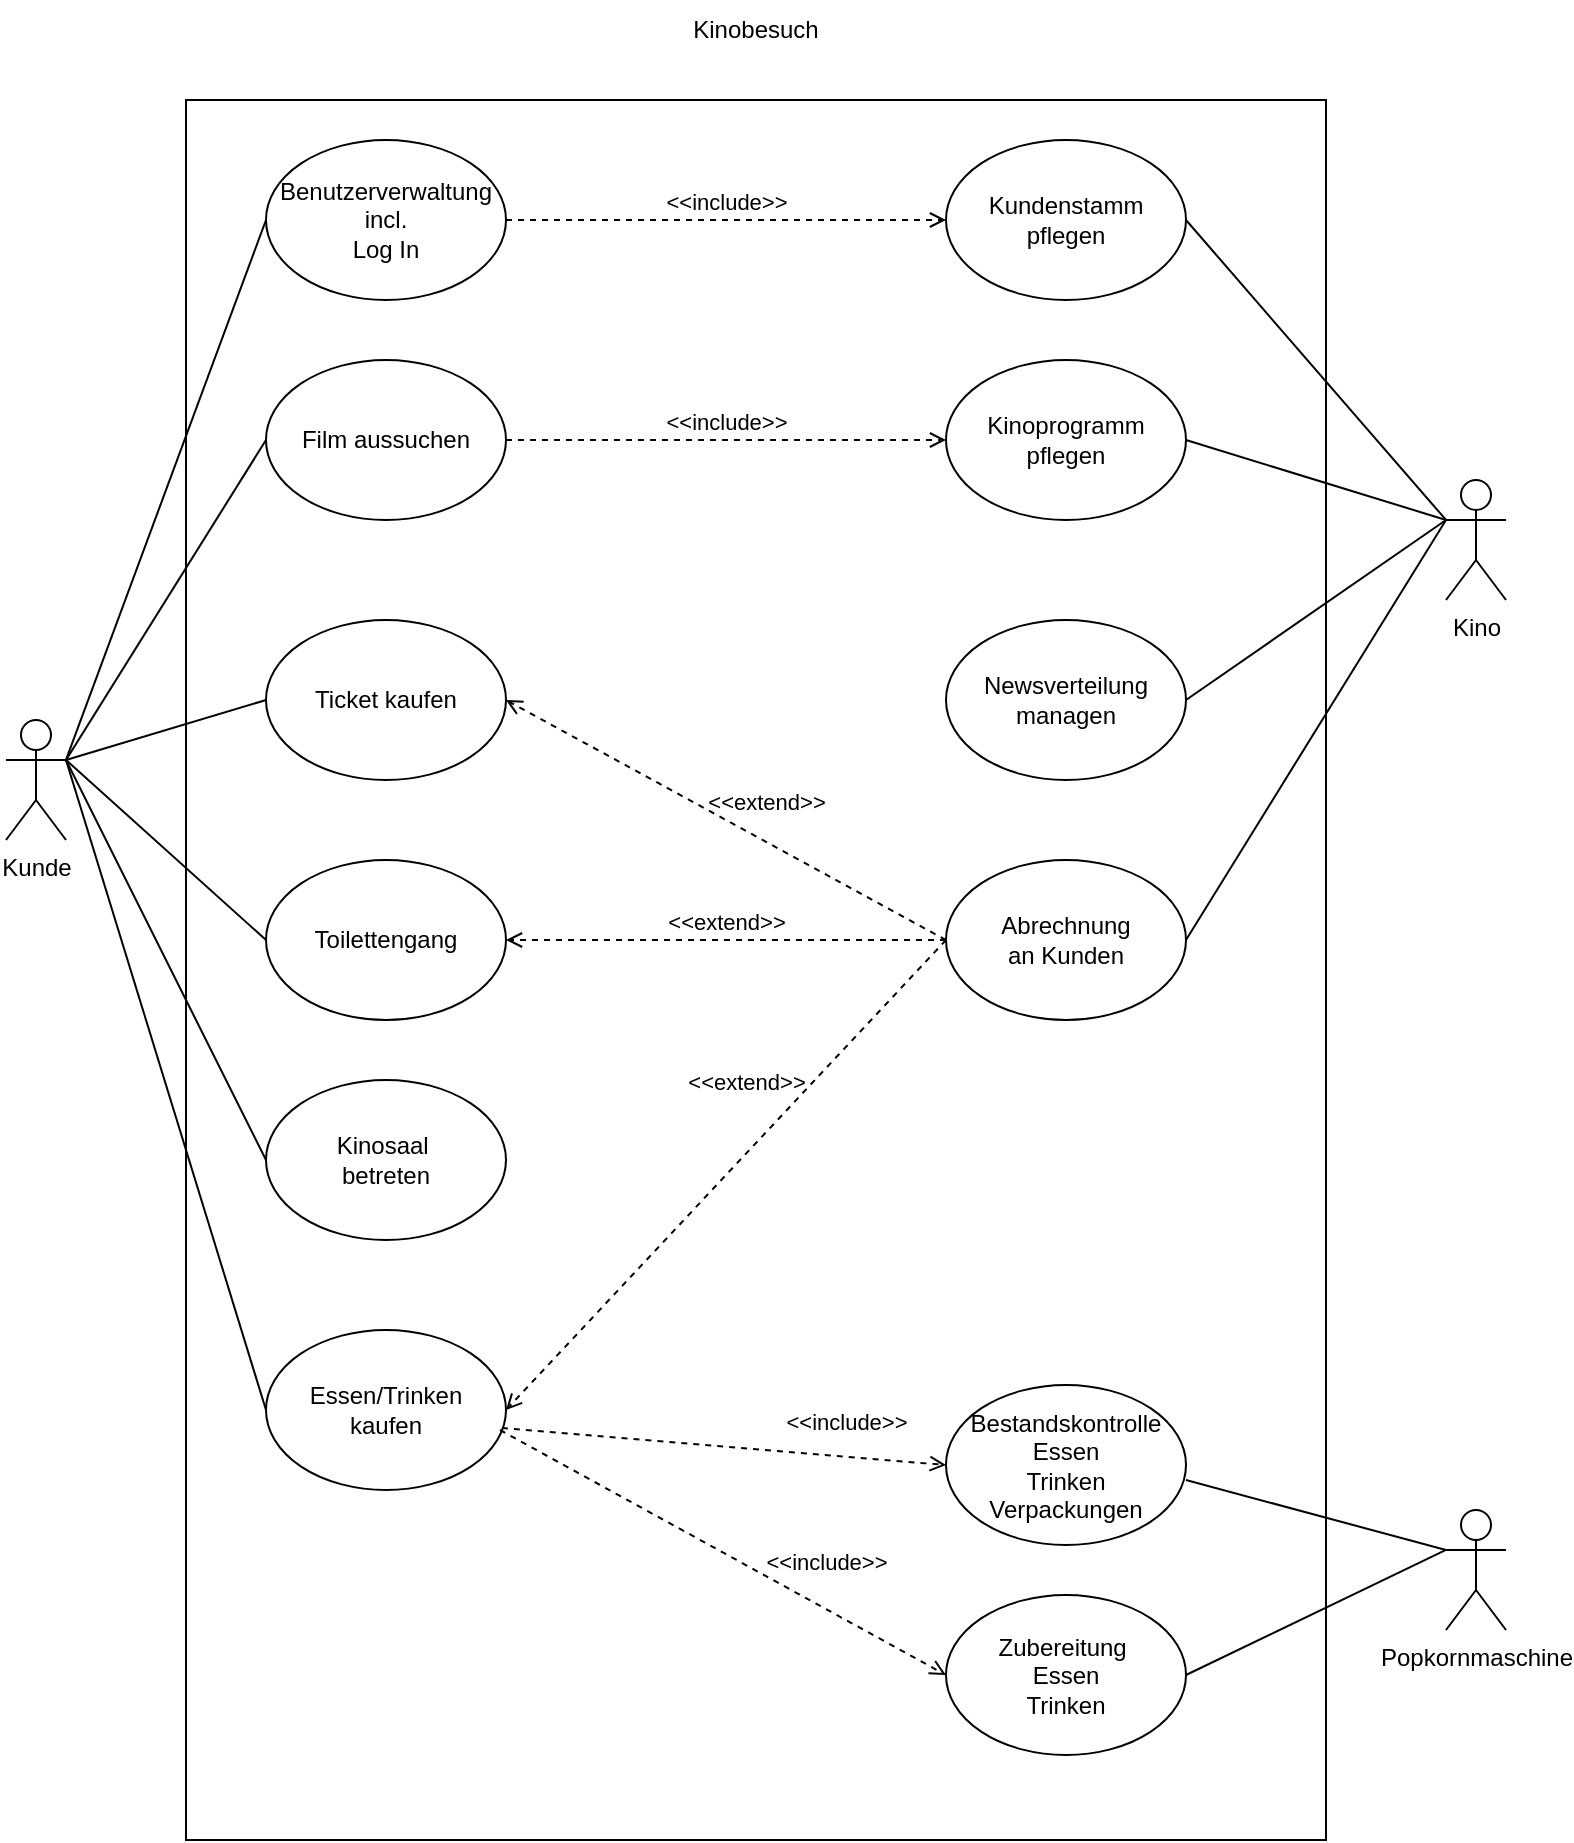 <mxfile version="24.0.7" type="device">
  <diagram name="Seite-1" id="pG1i7imrexu9rzgJs3JK">
    <mxGraphModel dx="1434" dy="746" grid="1" gridSize="10" guides="1" tooltips="1" connect="1" arrows="1" fold="1" page="1" pageScale="1" pageWidth="827" pageHeight="1169" math="0" shadow="0">
      <root>
        <mxCell id="0" />
        <mxCell id="1" parent="0" />
        <mxCell id="DaeVsZV7c522DMW-jx14-17" value="" style="rounded=0;whiteSpace=wrap;html=1;" vertex="1" parent="1">
          <mxGeometry x="120" y="60" width="570" height="870" as="geometry" />
        </mxCell>
        <mxCell id="DaeVsZV7c522DMW-jx14-1" value="Kunde" style="shape=umlActor;verticalLabelPosition=bottom;verticalAlign=top;html=1;outlineConnect=0;" vertex="1" parent="1">
          <mxGeometry x="30" y="370" width="30" height="60" as="geometry" />
        </mxCell>
        <mxCell id="DaeVsZV7c522DMW-jx14-2" value="Kino" style="shape=umlActor;verticalLabelPosition=bottom;verticalAlign=top;html=1;outlineConnect=0;" vertex="1" parent="1">
          <mxGeometry x="750" y="250" width="30" height="60" as="geometry" />
        </mxCell>
        <mxCell id="DaeVsZV7c522DMW-jx14-3" value="Popkornmaschine" style="shape=umlActor;verticalLabelPosition=bottom;verticalAlign=top;html=1;outlineConnect=0;" vertex="1" parent="1">
          <mxGeometry x="750" y="765" width="30" height="60" as="geometry" />
        </mxCell>
        <mxCell id="DaeVsZV7c522DMW-jx14-6" value="Ticket kaufen" style="ellipse;whiteSpace=wrap;html=1;" vertex="1" parent="1">
          <mxGeometry x="160" y="320" width="120" height="80" as="geometry" />
        </mxCell>
        <mxCell id="DaeVsZV7c522DMW-jx14-7" value="Film aussuchen" style="ellipse;whiteSpace=wrap;html=1;" vertex="1" parent="1">
          <mxGeometry x="160" y="190" width="120" height="80" as="geometry" />
        </mxCell>
        <mxCell id="DaeVsZV7c522DMW-jx14-8" value="Toilettengang" style="ellipse;whiteSpace=wrap;html=1;" vertex="1" parent="1">
          <mxGeometry x="160" y="440" width="120" height="80" as="geometry" />
        </mxCell>
        <mxCell id="DaeVsZV7c522DMW-jx14-9" value="Kinosaal&amp;nbsp;&lt;br&gt;betreten" style="ellipse;whiteSpace=wrap;html=1;" vertex="1" parent="1">
          <mxGeometry x="160" y="550" width="120" height="80" as="geometry" />
        </mxCell>
        <mxCell id="DaeVsZV7c522DMW-jx14-10" value="Kinoprogramm&lt;br&gt;pflegen" style="ellipse;whiteSpace=wrap;html=1;" vertex="1" parent="1">
          <mxGeometry x="500" y="190" width="120" height="80" as="geometry" />
        </mxCell>
        <mxCell id="DaeVsZV7c522DMW-jx14-11" value="Kundenstamm pflegen" style="ellipse;whiteSpace=wrap;html=1;" vertex="1" parent="1">
          <mxGeometry x="500" y="80" width="120" height="80" as="geometry" />
        </mxCell>
        <mxCell id="DaeVsZV7c522DMW-jx14-12" value="Newsverteilung&lt;br&gt;managen" style="ellipse;whiteSpace=wrap;html=1;" vertex="1" parent="1">
          <mxGeometry x="500" y="320" width="120" height="80" as="geometry" />
        </mxCell>
        <mxCell id="DaeVsZV7c522DMW-jx14-13" value="Bestandskontrolle&lt;br&gt;Essen&lt;br&gt;Trinken&lt;br&gt;Verpackungen" style="ellipse;whiteSpace=wrap;html=1;" vertex="1" parent="1">
          <mxGeometry x="500" y="702.5" width="120" height="80" as="geometry" />
        </mxCell>
        <mxCell id="DaeVsZV7c522DMW-jx14-14" value="Zubereitung&amp;nbsp;&lt;br&gt;Essen&lt;br&gt;Trinken" style="ellipse;whiteSpace=wrap;html=1;" vertex="1" parent="1">
          <mxGeometry x="500" y="807.5" width="120" height="80" as="geometry" />
        </mxCell>
        <mxCell id="DaeVsZV7c522DMW-jx14-15" value="Essen/Trinken&lt;br&gt;kaufen" style="ellipse;whiteSpace=wrap;html=1;" vertex="1" parent="1">
          <mxGeometry x="160" y="675" width="120" height="80" as="geometry" />
        </mxCell>
        <mxCell id="DaeVsZV7c522DMW-jx14-16" value="Abrechnung&lt;br&gt;an Kunden" style="ellipse;whiteSpace=wrap;html=1;" vertex="1" parent="1">
          <mxGeometry x="500" y="440" width="120" height="80" as="geometry" />
        </mxCell>
        <mxCell id="DaeVsZV7c522DMW-jx14-18" value="Kinobesuch" style="text;html=1;align=center;verticalAlign=middle;whiteSpace=wrap;rounded=0;" vertex="1" parent="1">
          <mxGeometry x="375" y="10" width="60" height="30" as="geometry" />
        </mxCell>
        <mxCell id="DaeVsZV7c522DMW-jx14-19" value="Benutzerverwaltung&lt;br&gt;incl.&lt;br&gt;Log In" style="ellipse;whiteSpace=wrap;html=1;" vertex="1" parent="1">
          <mxGeometry x="160" y="80" width="120" height="80" as="geometry" />
        </mxCell>
        <mxCell id="DaeVsZV7c522DMW-jx14-20" value="&amp;lt;&amp;lt;include&amp;gt;&amp;gt;" style="html=1;verticalAlign=bottom;labelBackgroundColor=none;endArrow=open;endFill=0;dashed=1;rounded=0;exitX=0.983;exitY=0.613;exitDx=0;exitDy=0;exitPerimeter=0;entryX=0;entryY=0.5;entryDx=0;entryDy=0;" edge="1" parent="1" source="DaeVsZV7c522DMW-jx14-15" target="DaeVsZV7c522DMW-jx14-13">
          <mxGeometry x="0.543" y="8" width="160" relative="1" as="geometry">
            <mxPoint x="330" y="660" as="sourcePoint" />
            <mxPoint x="490" y="660" as="targetPoint" />
            <mxPoint as="offset" />
          </mxGeometry>
        </mxCell>
        <mxCell id="DaeVsZV7c522DMW-jx14-21" value="&amp;lt;&amp;lt;include&amp;gt;&amp;gt;" style="html=1;verticalAlign=bottom;labelBackgroundColor=none;endArrow=open;endFill=0;dashed=1;rounded=0;exitX=0.975;exitY=0.625;exitDx=0;exitDy=0;exitPerimeter=0;entryX=0;entryY=0.5;entryDx=0;entryDy=0;" edge="1" parent="1" source="DaeVsZV7c522DMW-jx14-15" target="DaeVsZV7c522DMW-jx14-14">
          <mxGeometry x="0.407" y="13" width="160" relative="1" as="geometry">
            <mxPoint x="330" y="660" as="sourcePoint" />
            <mxPoint x="490" y="660" as="targetPoint" />
            <mxPoint as="offset" />
          </mxGeometry>
        </mxCell>
        <mxCell id="DaeVsZV7c522DMW-jx14-22" value="&amp;lt;&amp;lt;include&amp;gt;&amp;gt;" style="html=1;verticalAlign=bottom;labelBackgroundColor=none;endArrow=open;endFill=0;dashed=1;rounded=0;exitX=1;exitY=0.5;exitDx=0;exitDy=0;entryX=0;entryY=0.5;entryDx=0;entryDy=0;" edge="1" parent="1" source="DaeVsZV7c522DMW-jx14-19" target="DaeVsZV7c522DMW-jx14-11">
          <mxGeometry width="160" relative="1" as="geometry">
            <mxPoint x="330" y="360" as="sourcePoint" />
            <mxPoint x="490" y="360" as="targetPoint" />
          </mxGeometry>
        </mxCell>
        <mxCell id="DaeVsZV7c522DMW-jx14-23" value="&amp;lt;&amp;lt;include&amp;gt;&amp;gt;" style="html=1;verticalAlign=bottom;labelBackgroundColor=none;endArrow=open;endFill=0;dashed=1;rounded=0;exitX=1;exitY=0.5;exitDx=0;exitDy=0;entryX=0;entryY=0.5;entryDx=0;entryDy=0;" edge="1" parent="1" source="DaeVsZV7c522DMW-jx14-7" target="DaeVsZV7c522DMW-jx14-10">
          <mxGeometry width="160" relative="1" as="geometry">
            <mxPoint x="330" y="360" as="sourcePoint" />
            <mxPoint x="490" y="360" as="targetPoint" />
          </mxGeometry>
        </mxCell>
        <mxCell id="DaeVsZV7c522DMW-jx14-24" value="&amp;lt;&amp;lt;extend&amp;gt;&amp;gt;" style="html=1;verticalAlign=bottom;labelBackgroundColor=none;endArrow=open;endFill=0;dashed=1;rounded=0;entryX=1;entryY=0.5;entryDx=0;entryDy=0;exitX=0;exitY=0.5;exitDx=0;exitDy=0;" edge="1" parent="1" source="DaeVsZV7c522DMW-jx14-16" target="DaeVsZV7c522DMW-jx14-6">
          <mxGeometry x="-0.14" y="-10" width="160" relative="1" as="geometry">
            <mxPoint x="330" y="560" as="sourcePoint" />
            <mxPoint x="490" y="560" as="targetPoint" />
            <mxPoint as="offset" />
          </mxGeometry>
        </mxCell>
        <mxCell id="DaeVsZV7c522DMW-jx14-25" value="&amp;lt;&amp;lt;extend&amp;gt;&amp;gt;" style="html=1;verticalAlign=bottom;labelBackgroundColor=none;endArrow=open;endFill=0;dashed=1;rounded=0;entryX=1;entryY=0.5;entryDx=0;entryDy=0;exitX=0;exitY=0.5;exitDx=0;exitDy=0;" edge="1" parent="1" source="DaeVsZV7c522DMW-jx14-16" target="DaeVsZV7c522DMW-jx14-8">
          <mxGeometry width="160" relative="1" as="geometry">
            <mxPoint x="330" y="360" as="sourcePoint" />
            <mxPoint x="490" y="360" as="targetPoint" />
          </mxGeometry>
        </mxCell>
        <mxCell id="DaeVsZV7c522DMW-jx14-26" value="&amp;lt;&amp;lt;extend&amp;gt;&amp;gt;" style="html=1;verticalAlign=bottom;labelBackgroundColor=none;endArrow=open;endFill=0;dashed=1;rounded=0;exitX=0;exitY=0.5;exitDx=0;exitDy=0;entryX=1;entryY=0.5;entryDx=0;entryDy=0;" edge="1" parent="1" source="DaeVsZV7c522DMW-jx14-16" target="DaeVsZV7c522DMW-jx14-15">
          <mxGeometry x="-0.212" y="-18" width="160" relative="1" as="geometry">
            <mxPoint x="330" y="360" as="sourcePoint" />
            <mxPoint x="490" y="360" as="targetPoint" />
            <mxPoint as="offset" />
          </mxGeometry>
        </mxCell>
        <mxCell id="DaeVsZV7c522DMW-jx14-27" value="" style="endArrow=none;html=1;rounded=0;exitX=1;exitY=0.333;exitDx=0;exitDy=0;exitPerimeter=0;entryX=0;entryY=0.5;entryDx=0;entryDy=0;" edge="1" parent="1" source="DaeVsZV7c522DMW-jx14-1" target="DaeVsZV7c522DMW-jx14-19">
          <mxGeometry width="50" height="50" relative="1" as="geometry">
            <mxPoint x="390" y="390" as="sourcePoint" />
            <mxPoint x="440" y="340" as="targetPoint" />
          </mxGeometry>
        </mxCell>
        <mxCell id="DaeVsZV7c522DMW-jx14-28" value="" style="endArrow=none;html=1;rounded=0;exitX=1;exitY=0.333;exitDx=0;exitDy=0;exitPerimeter=0;entryX=0;entryY=0.5;entryDx=0;entryDy=0;" edge="1" parent="1" source="DaeVsZV7c522DMW-jx14-1" target="DaeVsZV7c522DMW-jx14-7">
          <mxGeometry width="50" height="50" relative="1" as="geometry">
            <mxPoint x="390" y="390" as="sourcePoint" />
            <mxPoint x="440" y="340" as="targetPoint" />
          </mxGeometry>
        </mxCell>
        <mxCell id="DaeVsZV7c522DMW-jx14-29" value="" style="endArrow=none;html=1;rounded=0;exitX=1;exitY=0.333;exitDx=0;exitDy=0;exitPerimeter=0;entryX=0;entryY=0.5;entryDx=0;entryDy=0;" edge="1" parent="1" source="DaeVsZV7c522DMW-jx14-1" target="DaeVsZV7c522DMW-jx14-6">
          <mxGeometry width="50" height="50" relative="1" as="geometry">
            <mxPoint x="390" y="390" as="sourcePoint" />
            <mxPoint x="440" y="340" as="targetPoint" />
          </mxGeometry>
        </mxCell>
        <mxCell id="DaeVsZV7c522DMW-jx14-30" value="" style="endArrow=none;html=1;rounded=0;exitX=1;exitY=0.333;exitDx=0;exitDy=0;exitPerimeter=0;entryX=0;entryY=0.5;entryDx=0;entryDy=0;" edge="1" parent="1" source="DaeVsZV7c522DMW-jx14-1" target="DaeVsZV7c522DMW-jx14-8">
          <mxGeometry width="50" height="50" relative="1" as="geometry">
            <mxPoint x="390" y="390" as="sourcePoint" />
            <mxPoint x="440" y="340" as="targetPoint" />
          </mxGeometry>
        </mxCell>
        <mxCell id="DaeVsZV7c522DMW-jx14-31" value="" style="endArrow=none;html=1;rounded=0;exitX=1;exitY=0.333;exitDx=0;exitDy=0;exitPerimeter=0;entryX=0;entryY=0.5;entryDx=0;entryDy=0;" edge="1" parent="1" source="DaeVsZV7c522DMW-jx14-1" target="DaeVsZV7c522DMW-jx14-9">
          <mxGeometry width="50" height="50" relative="1" as="geometry">
            <mxPoint x="390" y="590" as="sourcePoint" />
            <mxPoint x="440" y="540" as="targetPoint" />
          </mxGeometry>
        </mxCell>
        <mxCell id="DaeVsZV7c522DMW-jx14-32" value="" style="endArrow=none;html=1;rounded=0;exitX=1;exitY=0.333;exitDx=0;exitDy=0;exitPerimeter=0;entryX=0;entryY=0.5;entryDx=0;entryDy=0;" edge="1" parent="1" source="DaeVsZV7c522DMW-jx14-1" target="DaeVsZV7c522DMW-jx14-15">
          <mxGeometry width="50" height="50" relative="1" as="geometry">
            <mxPoint x="390" y="590" as="sourcePoint" />
            <mxPoint x="440" y="540" as="targetPoint" />
          </mxGeometry>
        </mxCell>
        <mxCell id="DaeVsZV7c522DMW-jx14-33" value="" style="endArrow=none;html=1;rounded=0;entryX=0;entryY=0.333;entryDx=0;entryDy=0;entryPerimeter=0;exitX=1;exitY=0.5;exitDx=0;exitDy=0;" edge="1" parent="1" source="DaeVsZV7c522DMW-jx14-11" target="DaeVsZV7c522DMW-jx14-2">
          <mxGeometry width="50" height="50" relative="1" as="geometry">
            <mxPoint x="390" y="390" as="sourcePoint" />
            <mxPoint x="440" y="340" as="targetPoint" />
          </mxGeometry>
        </mxCell>
        <mxCell id="DaeVsZV7c522DMW-jx14-34" value="" style="endArrow=none;html=1;rounded=0;entryX=0;entryY=0.333;entryDx=0;entryDy=0;entryPerimeter=0;exitX=1;exitY=0.5;exitDx=0;exitDy=0;" edge="1" parent="1" source="DaeVsZV7c522DMW-jx14-10" target="DaeVsZV7c522DMW-jx14-2">
          <mxGeometry width="50" height="50" relative="1" as="geometry">
            <mxPoint x="390" y="390" as="sourcePoint" />
            <mxPoint x="440" y="340" as="targetPoint" />
          </mxGeometry>
        </mxCell>
        <mxCell id="DaeVsZV7c522DMW-jx14-35" value="" style="endArrow=none;html=1;rounded=0;entryX=0;entryY=0.333;entryDx=0;entryDy=0;entryPerimeter=0;exitX=1;exitY=0.5;exitDx=0;exitDy=0;" edge="1" parent="1" source="DaeVsZV7c522DMW-jx14-12" target="DaeVsZV7c522DMW-jx14-2">
          <mxGeometry width="50" height="50" relative="1" as="geometry">
            <mxPoint x="390" y="390" as="sourcePoint" />
            <mxPoint x="440" y="340" as="targetPoint" />
          </mxGeometry>
        </mxCell>
        <mxCell id="DaeVsZV7c522DMW-jx14-36" value="" style="endArrow=none;html=1;rounded=0;entryX=0;entryY=0.333;entryDx=0;entryDy=0;entryPerimeter=0;exitX=1;exitY=0.5;exitDx=0;exitDy=0;" edge="1" parent="1" source="DaeVsZV7c522DMW-jx14-16" target="DaeVsZV7c522DMW-jx14-2">
          <mxGeometry width="50" height="50" relative="1" as="geometry">
            <mxPoint x="390" y="390" as="sourcePoint" />
            <mxPoint x="440" y="340" as="targetPoint" />
          </mxGeometry>
        </mxCell>
        <mxCell id="DaeVsZV7c522DMW-jx14-37" value="" style="endArrow=none;html=1;rounded=0;entryX=0;entryY=0.333;entryDx=0;entryDy=0;entryPerimeter=0;exitX=1;exitY=0.594;exitDx=0;exitDy=0;exitPerimeter=0;" edge="1" parent="1" source="DaeVsZV7c522DMW-jx14-13" target="DaeVsZV7c522DMW-jx14-3">
          <mxGeometry width="50" height="50" relative="1" as="geometry">
            <mxPoint x="390" y="690" as="sourcePoint" />
            <mxPoint x="440" y="640" as="targetPoint" />
          </mxGeometry>
        </mxCell>
        <mxCell id="DaeVsZV7c522DMW-jx14-38" value="" style="endArrow=none;html=1;rounded=0;entryX=0;entryY=0.333;entryDx=0;entryDy=0;entryPerimeter=0;exitX=1;exitY=0.5;exitDx=0;exitDy=0;" edge="1" parent="1" source="DaeVsZV7c522DMW-jx14-14" target="DaeVsZV7c522DMW-jx14-3">
          <mxGeometry width="50" height="50" relative="1" as="geometry">
            <mxPoint x="390" y="690" as="sourcePoint" />
            <mxPoint x="440" y="640" as="targetPoint" />
          </mxGeometry>
        </mxCell>
      </root>
    </mxGraphModel>
  </diagram>
</mxfile>
